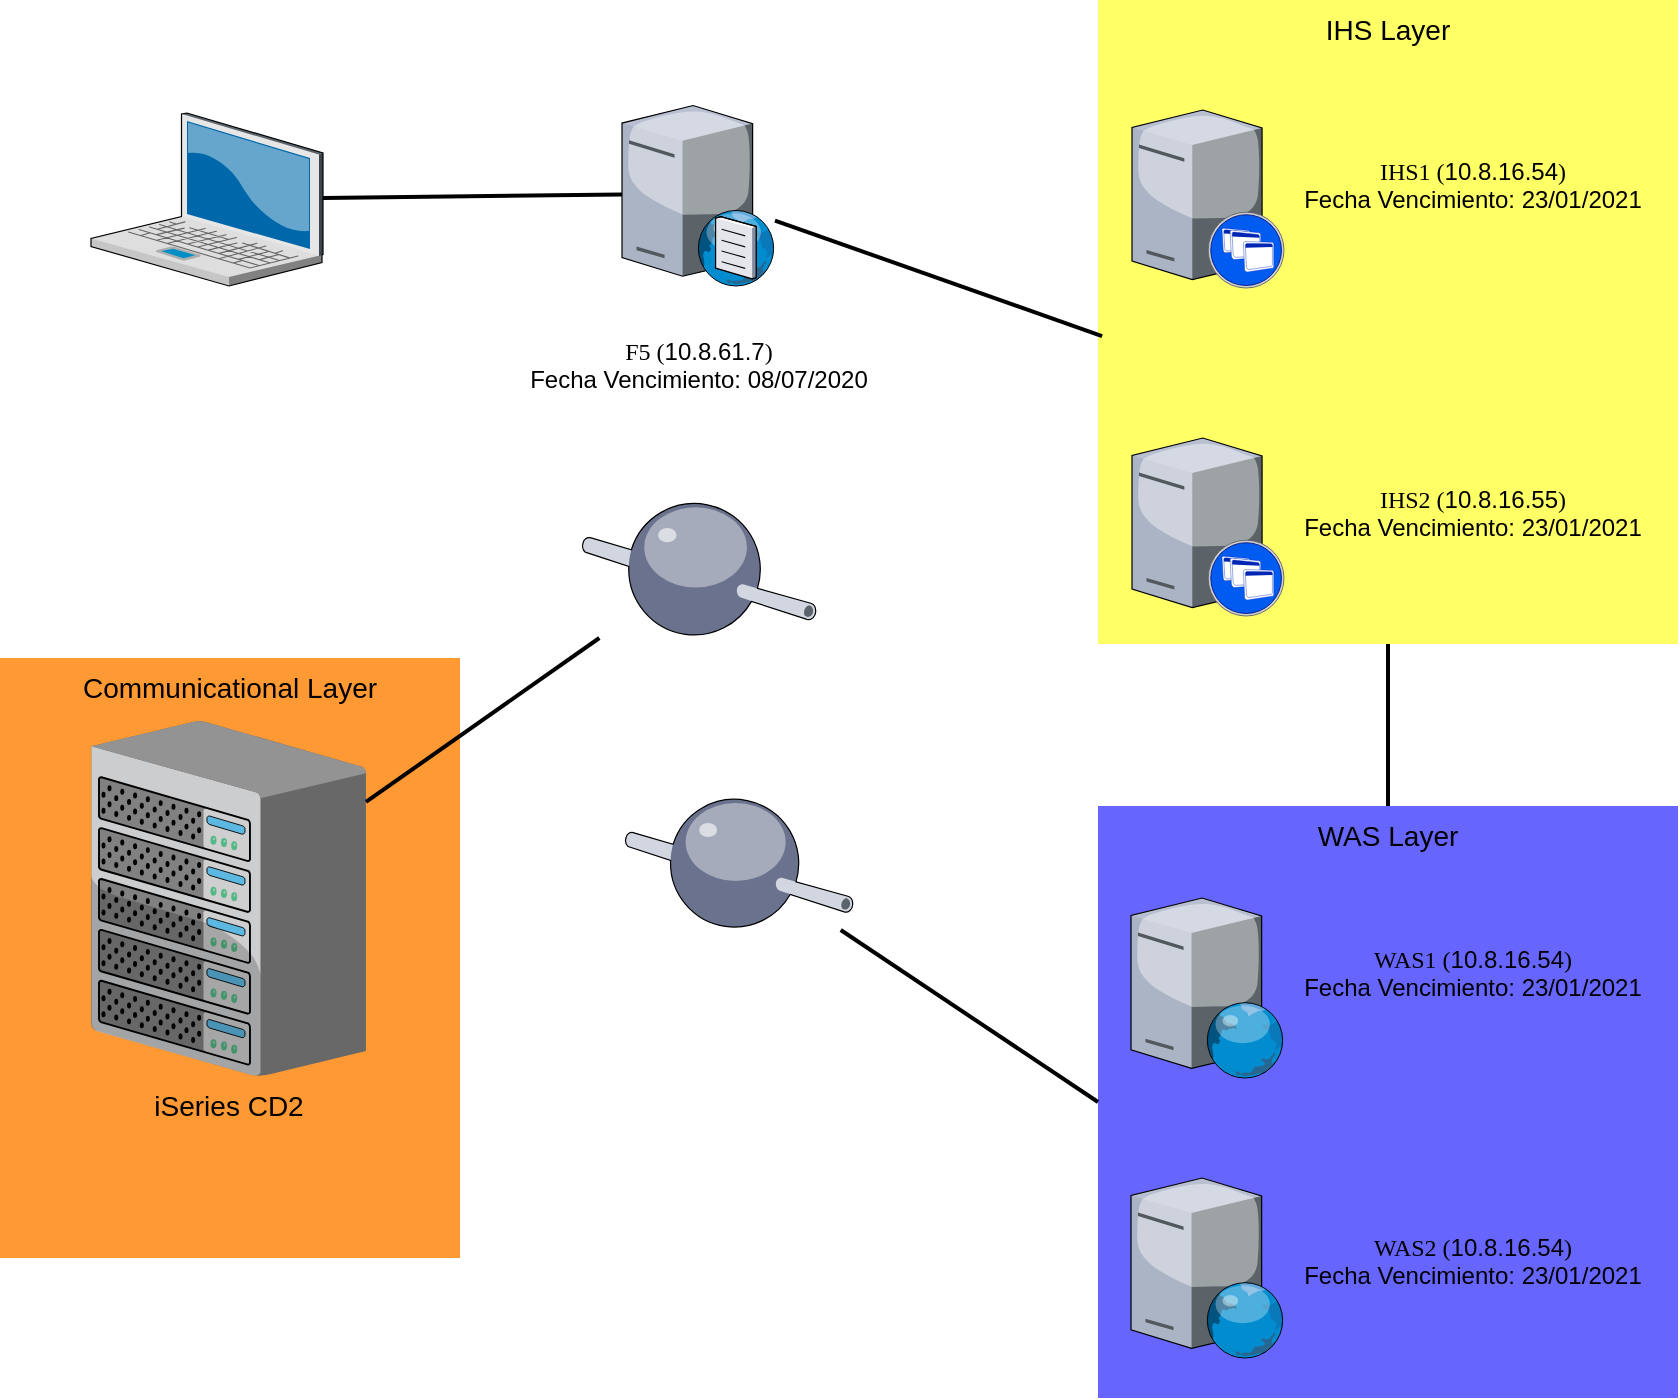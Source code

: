 <mxfile version="10.6.7" type="github"><diagram name="Page-1" id="e3a06f82-3646-2815-327d-82caf3d4e204"><mxGraphModel dx="1080" dy="484" grid="1" gridSize="10" guides="1" tooltips="1" connect="1" arrows="1" fold="1" page="1" pageScale="1.5" pageWidth="1169" pageHeight="826" background="none" math="0" shadow="0"><root><mxCell id="0" style=";html=1;"/><mxCell id="1" style=";html=1;" parent="0"/><mxCell id="UGuhCJuKFUc0XKI-UT0f-1" value="Communicational Layer&lt;br&gt;" style="whiteSpace=wrap;html=1;fillColor=#FF9933;fontSize=14;strokeColor=none;verticalAlign=top;" vertex="1" parent="1"><mxGeometry x="71" y="430" width="230" height="300" as="geometry"/></mxCell><mxCell id="CNe0xP8BEubPnk2KXXH0-17" value="WAS Layer&lt;br&gt;" style="whiteSpace=wrap;html=1;fillColor=#6666FF;fontSize=14;strokeColor=none;verticalAlign=top;" parent="1" vertex="1"><mxGeometry x="620" y="504" width="290" height="296" as="geometry"/></mxCell><mxCell id="6a7d8f32e03d9370-59" value="IHS Layer&lt;br&gt;" style="whiteSpace=wrap;html=1;fillColor=#FFFF66;fontSize=14;strokeColor=none;verticalAlign=top;" parent="1" vertex="1"><mxGeometry x="620" y="101" width="290" height="322" as="geometry"/></mxCell><mxCell id="6a7d8f32e03d9370-36" style="edgeStyle=none;rounded=0;html=1;startSize=10;endSize=10;jettySize=auto;orthogonalLoop=1;fontSize=14;endArrow=none;endFill=0;strokeWidth=2;" parent="1" source="6a7d8f32e03d9370-1" target="CNe0xP8BEubPnk2KXXH0-12" edge="1"><mxGeometry relative="1" as="geometry"><mxPoint x="382" y="200.544" as="targetPoint"/></mxGeometry></mxCell><mxCell id="6a7d8f32e03d9370-1" value="" style="verticalLabelPosition=bottom;aspect=fixed;html=1;verticalAlign=top;strokeColor=none;shape=mxgraph.citrix.laptop_2;fillColor=#66B2FF;gradientColor=#0066CC;fontSize=14;" parent="1" vertex="1"><mxGeometry x="116.5" y="157.5" width="116" height="86.5" as="geometry"/></mxCell><mxCell id="6a7d8f32e03d9370-11" value="" style="verticalLabelPosition=bottom;aspect=fixed;html=1;verticalAlign=top;strokeColor=none;shape=mxgraph.citrix.xenapp_server;fillColor=#66B2FF;gradientColor=#0066CC;fontSize=14;" parent="1" vertex="1"><mxGeometry x="637.0" y="320" width="76" height="89" as="geometry"/></mxCell><mxCell id="6a7d8f32e03d9370-12" value="" style="verticalLabelPosition=bottom;aspect=fixed;html=1;verticalAlign=top;strokeColor=none;shape=mxgraph.citrix.xenapp_server;fillColor=#66B2FF;gradientColor=#0066CC;fontSize=14;" parent="1" vertex="1"><mxGeometry x="637.0" y="156" width="76" height="89" as="geometry"/></mxCell><mxCell id="6a7d8f32e03d9370-16" value="iSeries CD2&lt;br&gt;&lt;br&gt;" style="verticalLabelPosition=bottom;aspect=fixed;html=1;verticalAlign=top;strokeColor=none;shape=mxgraph.citrix.chassis;fillColor=#66B2FF;gradientColor=#0066CC;fontSize=14;" parent="1" vertex="1"><mxGeometry x="116.5" y="461.5" width="137.5" height="177.5" as="geometry"/></mxCell><mxCell id="CNe0xP8BEubPnk2KXXH0-1" value="&lt;font face=&quot;Georgia&quot;&gt;F5 (&lt;/font&gt;&lt;span&gt;10.8.61.7&lt;/span&gt;&lt;font face=&quot;Georgia&quot;&gt;)&lt;br&gt;&lt;/font&gt;&lt;span&gt;Fecha Vencimiento: 08/07/2020&lt;/span&gt;&lt;br&gt;&lt;br&gt;" style="text;html=1;strokeColor=none;fillColor=none;align=center;verticalAlign=middle;whiteSpace=wrap;rounded=0;" parent="1" vertex="1"><mxGeometry x="327.5" y="262" width="185" height="58" as="geometry"/></mxCell><mxCell id="CNe0xP8BEubPnk2KXXH0-7" style="edgeStyle=none;rounded=0;html=1;startSize=10;endSize=10;jettySize=auto;orthogonalLoop=1;fontSize=14;endArrow=none;endFill=0;strokeWidth=2;entryX=0.007;entryY=0.522;entryDx=0;entryDy=0;entryPerimeter=0;" parent="1" source="CNe0xP8BEubPnk2KXXH0-12" target="6a7d8f32e03d9370-59" edge="1"><mxGeometry relative="1" as="geometry"><mxPoint x="460" y="200" as="sourcePoint"/><mxPoint x="619" y="198" as="targetPoint"/></mxGeometry></mxCell><mxCell id="CNe0xP8BEubPnk2KXXH0-8" value="&lt;font face=&quot;Georgia&quot;&gt;IHS2 (&lt;/font&gt;&lt;span&gt;10.8.16.55&lt;/span&gt;&lt;font face=&quot;Georgia&quot;&gt;)&lt;br&gt;&lt;/font&gt;&lt;span&gt;Fecha Vencimiento:&amp;nbsp;&lt;/span&gt;&lt;span title=&quot;23/01/2021&quot;&gt;23/01/2021&lt;/span&gt;&lt;br&gt;&lt;br&gt;" style="text;html=1;strokeColor=none;fillColor=none;align=center;verticalAlign=middle;whiteSpace=wrap;rounded=0;" parent="1" vertex="1"><mxGeometry x="715" y="335.5" width="185" height="58" as="geometry"/></mxCell><mxCell id="CNe0xP8BEubPnk2KXXH0-9" value="&lt;font face=&quot;Georgia&quot;&gt;IHS1 (&lt;/font&gt;10.8.16.54&lt;font face=&quot;Georgia&quot;&gt;)&lt;br&gt;&lt;/font&gt;&lt;span&gt;Fecha Vencimiento:&amp;nbsp;&lt;/span&gt;&lt;span title=&quot;23/01/2021&quot;&gt;23/01/2021&lt;/span&gt;&lt;br&gt;&lt;br&gt;" style="text;html=1;strokeColor=none;fillColor=none;align=center;verticalAlign=middle;whiteSpace=wrap;rounded=0;" parent="1" vertex="1"><mxGeometry x="715" y="171.5" width="185" height="58" as="geometry"/></mxCell><mxCell id="CNe0xP8BEubPnk2KXXH0-12" value="" style="verticalLabelPosition=bottom;aspect=fixed;html=1;verticalAlign=top;strokeColor=none;align=center;outlineConnect=0;shape=mxgraph.citrix.dns_server;" parent="1" vertex="1"><mxGeometry x="382" y="151.5" width="76.5" height="92.5" as="geometry"/></mxCell><mxCell id="CNe0xP8BEubPnk2KXXH0-15" value="" style="verticalLabelPosition=bottom;aspect=fixed;html=1;verticalAlign=top;strokeColor=none;align=center;outlineConnect=0;shape=mxgraph.citrix.web_server;" parent="1" vertex="1"><mxGeometry x="636.5" y="690" width="76.5" height="90" as="geometry"/></mxCell><mxCell id="CNe0xP8BEubPnk2KXXH0-16" value="" style="verticalLabelPosition=bottom;aspect=fixed;html=1;verticalAlign=top;strokeColor=none;align=center;outlineConnect=0;shape=mxgraph.citrix.web_server;" parent="1" vertex="1"><mxGeometry x="636.5" y="550" width="76.5" height="90" as="geometry"/></mxCell><mxCell id="CNe0xP8BEubPnk2KXXH0-18" value="&lt;font face=&quot;Georgia&quot;&gt;WAS1 (&lt;/font&gt;10.8.16.54&lt;font face=&quot;Georgia&quot;&gt;)&lt;br&gt;&lt;/font&gt;&lt;span&gt;Fecha Vencimiento:&amp;nbsp;&lt;/span&gt;&lt;span title=&quot;23/01/2021&quot;&gt;23/01/2021&lt;/span&gt;&lt;br&gt;&lt;br&gt;" style="text;html=1;strokeColor=none;fillColor=none;align=center;verticalAlign=middle;whiteSpace=wrap;rounded=0;" parent="1" vertex="1"><mxGeometry x="715" y="566" width="185" height="58" as="geometry"/></mxCell><mxCell id="CNe0xP8BEubPnk2KXXH0-19" value="&lt;font face=&quot;Georgia&quot;&gt;WAS2 (&lt;/font&gt;10.8.16.54&lt;font face=&quot;Georgia&quot;&gt;)&lt;br&gt;&lt;/font&gt;&lt;span&gt;Fecha Vencimiento:&amp;nbsp;&lt;/span&gt;&lt;span title=&quot;23/01/2021&quot;&gt;23/01/2021&lt;/span&gt;&lt;br&gt;&lt;br&gt;" style="text;html=1;strokeColor=none;fillColor=none;align=center;verticalAlign=middle;whiteSpace=wrap;rounded=0;" parent="1" vertex="1"><mxGeometry x="715" y="710" width="185" height="58" as="geometry"/></mxCell><mxCell id="CNe0xP8BEubPnk2KXXH0-20" style="edgeStyle=none;rounded=0;html=1;startSize=10;endSize=10;jettySize=auto;orthogonalLoop=1;fontSize=14;endArrow=none;endFill=0;strokeWidth=2;entryX=0.5;entryY=0;entryDx=0;entryDy=0;exitX=0.5;exitY=1;exitDx=0;exitDy=0;" parent="1" source="6a7d8f32e03d9370-59" target="CNe0xP8BEubPnk2KXXH0-17" edge="1"><mxGeometry relative="1" as="geometry"><mxPoint x="911" y="278" as="sourcePoint"/><mxPoint x="1082.5" y="507.5" as="targetPoint"/></mxGeometry></mxCell><mxCell id="CNe0xP8BEubPnk2KXXH0-23" value="" style="verticalLabelPosition=bottom;aspect=fixed;html=1;verticalAlign=top;strokeColor=none;align=center;outlineConnect=0;shape=mxgraph.citrix.middleware;fillColor=#FFFF66;" parent="1" vertex="1"><mxGeometry x="383.5" y="498" width="114" height="68" as="geometry"/></mxCell><mxCell id="CNe0xP8BEubPnk2KXXH0-24" style="edgeStyle=none;rounded=0;html=1;startSize=10;endSize=10;jettySize=auto;orthogonalLoop=1;fontSize=14;endArrow=none;endFill=0;strokeWidth=2;entryX=0;entryY=0.5;entryDx=0;entryDy=0;" parent="1" source="CNe0xP8BEubPnk2KXXH0-23" target="CNe0xP8BEubPnk2KXXH0-17" edge="1"><mxGeometry relative="1" as="geometry"><mxPoint x="468.5" y="221.258" as="sourcePoint"/><mxPoint x="632" y="279" as="targetPoint"/><Array as="points"/></mxGeometry></mxCell><mxCell id="CNe0xP8BEubPnk2KXXH0-25" value="" style="verticalLabelPosition=bottom;aspect=fixed;html=1;verticalAlign=top;strokeColor=none;align=center;outlineConnect=0;shape=mxgraph.citrix.middleware;fillColor=#FFFF66;" parent="1" vertex="1"><mxGeometry x="362" y="350" width="117" height="70" as="geometry"/></mxCell><mxCell id="CNe0xP8BEubPnk2KXXH0-26" style="edgeStyle=none;rounded=0;html=1;startSize=10;endSize=10;jettySize=auto;orthogonalLoop=1;fontSize=14;endArrow=none;endFill=0;strokeWidth=2;" parent="1" source="6a7d8f32e03d9370-16" target="CNe0xP8BEubPnk2KXXH0-25" edge="1"><mxGeometry relative="1" as="geometry"><mxPoint x="373" y="523.401" as="sourcePoint"/><mxPoint x="630" y="674" as="targetPoint"/><Array as="points"/></mxGeometry></mxCell></root></mxGraphModel></diagram><diagram id="Sqj_DBnn_NzMRpHVmiJd" name="Page-3"><mxGraphModel dx="1080" dy="484" grid="1" gridSize="10" guides="1" tooltips="1" connect="1" arrows="1" fold="1" page="1" pageScale="1" pageWidth="827" pageHeight="1169" math="0" shadow="0"><root><mxCell id="QNyCLAH6cVCEmmCAIS0y-0"/><mxCell id="QNyCLAH6cVCEmmCAIS0y-1" parent="QNyCLAH6cVCEmmCAIS0y-0"/><mxCell id="NQhMACHoFFXjQ03mT1rf-0" value="Communicational Layer&lt;br&gt;" style="whiteSpace=wrap;html=1;fillColor=#FF9933;fontSize=14;strokeColor=none;verticalAlign=top;" vertex="1" parent="QNyCLAH6cVCEmmCAIS0y-1"><mxGeometry x="71" y="430" width="230" height="300" as="geometry"/></mxCell><mxCell id="NQhMACHoFFXjQ03mT1rf-1" value="WAS Layer&lt;br&gt;" style="whiteSpace=wrap;html=1;fillColor=#6666FF;fontSize=14;strokeColor=none;verticalAlign=top;" vertex="1" parent="QNyCLAH6cVCEmmCAIS0y-1"><mxGeometry x="620" y="504" width="290" height="296" as="geometry"/></mxCell><mxCell id="NQhMACHoFFXjQ03mT1rf-2" value="IHS Layer&lt;br&gt;" style="whiteSpace=wrap;html=1;fillColor=#FFFF66;fontSize=14;strokeColor=none;verticalAlign=top;" vertex="1" parent="QNyCLAH6cVCEmmCAIS0y-1"><mxGeometry x="620" y="101" width="290" height="322" as="geometry"/></mxCell><mxCell id="NQhMACHoFFXjQ03mT1rf-3" style="edgeStyle=none;rounded=0;html=1;startSize=10;endSize=10;jettySize=auto;orthogonalLoop=1;fontSize=14;endArrow=none;endFill=0;strokeWidth=2;" edge="1" parent="QNyCLAH6cVCEmmCAIS0y-1" source="NQhMACHoFFXjQ03mT1rf-4" target="NQhMACHoFFXjQ03mT1rf-12"><mxGeometry relative="1" as="geometry"><mxPoint x="382" y="200.544" as="targetPoint"/></mxGeometry></mxCell><mxCell id="NQhMACHoFFXjQ03mT1rf-4" value="" style="verticalLabelPosition=bottom;aspect=fixed;html=1;verticalAlign=top;strokeColor=none;shape=mxgraph.citrix.laptop_2;fillColor=#66B2FF;gradientColor=#0066CC;fontSize=14;" vertex="1" parent="QNyCLAH6cVCEmmCAIS0y-1"><mxGeometry x="116.5" y="157.5" width="116" height="86.5" as="geometry"/></mxCell><mxCell id="NQhMACHoFFXjQ03mT1rf-5" value="" style="verticalLabelPosition=bottom;aspect=fixed;html=1;verticalAlign=top;strokeColor=none;shape=mxgraph.citrix.xenapp_server;fillColor=#66B2FF;gradientColor=#0066CC;fontSize=14;" vertex="1" parent="QNyCLAH6cVCEmmCAIS0y-1"><mxGeometry x="637.0" y="320" width="76" height="89" as="geometry"/></mxCell><mxCell id="NQhMACHoFFXjQ03mT1rf-6" value="" style="verticalLabelPosition=bottom;aspect=fixed;html=1;verticalAlign=top;strokeColor=none;shape=mxgraph.citrix.xenapp_server;fillColor=#66B2FF;gradientColor=#0066CC;fontSize=14;" vertex="1" parent="QNyCLAH6cVCEmmCAIS0y-1"><mxGeometry x="637.0" y="156" width="76" height="89" as="geometry"/></mxCell><mxCell id="NQhMACHoFFXjQ03mT1rf-7" value="iSeries CD2&lt;br&gt;&lt;br&gt;" style="verticalLabelPosition=bottom;aspect=fixed;html=1;verticalAlign=top;strokeColor=none;shape=mxgraph.citrix.chassis;fillColor=#66B2FF;gradientColor=#0066CC;fontSize=14;" vertex="1" parent="QNyCLAH6cVCEmmCAIS0y-1"><mxGeometry x="116.5" y="461.5" width="137.5" height="177.5" as="geometry"/></mxCell><mxCell id="NQhMACHoFFXjQ03mT1rf-8" value="&lt;font face=&quot;Georgia&quot;&gt;F5 (&lt;/font&gt;&lt;span&gt;10.8.61.7&lt;/span&gt;&lt;font face=&quot;Georgia&quot;&gt;)&lt;br&gt;&lt;/font&gt;&lt;span&gt;Fecha Vencimiento: 08/07/2020&lt;/span&gt;&lt;br&gt;&lt;br&gt;" style="text;html=1;strokeColor=none;fillColor=none;align=center;verticalAlign=middle;whiteSpace=wrap;rounded=0;" vertex="1" parent="QNyCLAH6cVCEmmCAIS0y-1"><mxGeometry x="327.5" y="262" width="185" height="58" as="geometry"/></mxCell><mxCell id="NQhMACHoFFXjQ03mT1rf-9" style="edgeStyle=none;rounded=0;html=1;startSize=10;endSize=10;jettySize=auto;orthogonalLoop=1;fontSize=14;endArrow=none;endFill=0;strokeWidth=2;entryX=0.007;entryY=0.522;entryDx=0;entryDy=0;entryPerimeter=0;" edge="1" parent="QNyCLAH6cVCEmmCAIS0y-1" source="NQhMACHoFFXjQ03mT1rf-12" target="NQhMACHoFFXjQ03mT1rf-2"><mxGeometry relative="1" as="geometry"><mxPoint x="460" y="200" as="sourcePoint"/><mxPoint x="619" y="198" as="targetPoint"/></mxGeometry></mxCell><mxCell id="NQhMACHoFFXjQ03mT1rf-10" value="&lt;font face=&quot;Georgia&quot;&gt;IHS2 (&lt;/font&gt;&lt;span&gt;10.8.16.55&lt;/span&gt;&lt;font face=&quot;Georgia&quot;&gt;)&lt;br&gt;&lt;/font&gt;&lt;span&gt;Fecha Vencimiento:&amp;nbsp;&lt;/span&gt;&lt;span title=&quot;23/01/2021&quot;&gt;23/01/2021&lt;/span&gt;&lt;br&gt;&lt;br&gt;" style="text;html=1;strokeColor=none;fillColor=none;align=center;verticalAlign=middle;whiteSpace=wrap;rounded=0;" vertex="1" parent="QNyCLAH6cVCEmmCAIS0y-1"><mxGeometry x="715" y="335.5" width="185" height="58" as="geometry"/></mxCell><mxCell id="NQhMACHoFFXjQ03mT1rf-11" value="&lt;font face=&quot;Georgia&quot;&gt;IHS1 (&lt;/font&gt;10.8.16.54&lt;font face=&quot;Georgia&quot;&gt;)&lt;br&gt;&lt;/font&gt;&lt;span&gt;Fecha Vencimiento:&amp;nbsp;&lt;/span&gt;&lt;span title=&quot;23/01/2021&quot;&gt;23/01/2021&lt;/span&gt;&lt;br&gt;&lt;br&gt;" style="text;html=1;strokeColor=none;fillColor=none;align=center;verticalAlign=middle;whiteSpace=wrap;rounded=0;" vertex="1" parent="QNyCLAH6cVCEmmCAIS0y-1"><mxGeometry x="715" y="171.5" width="185" height="58" as="geometry"/></mxCell><mxCell id="NQhMACHoFFXjQ03mT1rf-12" value="" style="verticalLabelPosition=bottom;aspect=fixed;html=1;verticalAlign=top;strokeColor=none;align=center;outlineConnect=0;shape=mxgraph.citrix.dns_server;" vertex="1" parent="QNyCLAH6cVCEmmCAIS0y-1"><mxGeometry x="382" y="151.5" width="76.5" height="92.5" as="geometry"/></mxCell><mxCell id="NQhMACHoFFXjQ03mT1rf-13" value="" style="verticalLabelPosition=bottom;aspect=fixed;html=1;verticalAlign=top;strokeColor=none;align=center;outlineConnect=0;shape=mxgraph.citrix.web_server;" vertex="1" parent="QNyCLAH6cVCEmmCAIS0y-1"><mxGeometry x="636.5" y="690" width="76.5" height="90" as="geometry"/></mxCell><mxCell id="NQhMACHoFFXjQ03mT1rf-14" value="" style="verticalLabelPosition=bottom;aspect=fixed;html=1;verticalAlign=top;strokeColor=none;align=center;outlineConnect=0;shape=mxgraph.citrix.web_server;" vertex="1" parent="QNyCLAH6cVCEmmCAIS0y-1"><mxGeometry x="636.5" y="550" width="76.5" height="90" as="geometry"/></mxCell><mxCell id="NQhMACHoFFXjQ03mT1rf-15" value="&lt;font face=&quot;Georgia&quot;&gt;WAS1 (&lt;/font&gt;10.8.16.54&lt;font face=&quot;Georgia&quot;&gt;)&lt;br&gt;&lt;/font&gt;&lt;span&gt;Fecha Vencimiento:&amp;nbsp;&lt;/span&gt;&lt;span title=&quot;23/01/2021&quot;&gt;23/01/2021&lt;/span&gt;&lt;br&gt;&lt;br&gt;" style="text;html=1;strokeColor=none;fillColor=none;align=center;verticalAlign=middle;whiteSpace=wrap;rounded=0;" vertex="1" parent="QNyCLAH6cVCEmmCAIS0y-1"><mxGeometry x="715" y="566" width="185" height="58" as="geometry"/></mxCell><mxCell id="NQhMACHoFFXjQ03mT1rf-16" value="&lt;font face=&quot;Georgia&quot;&gt;WAS2 (&lt;/font&gt;10.8.16.54&lt;font face=&quot;Georgia&quot;&gt;)&lt;br&gt;&lt;/font&gt;&lt;span&gt;Fecha Vencimiento:&amp;nbsp;&lt;/span&gt;&lt;span title=&quot;23/01/2021&quot;&gt;23/01/2021&lt;/span&gt;&lt;br&gt;&lt;br&gt;" style="text;html=1;strokeColor=none;fillColor=none;align=center;verticalAlign=middle;whiteSpace=wrap;rounded=0;" vertex="1" parent="QNyCLAH6cVCEmmCAIS0y-1"><mxGeometry x="715" y="710" width="185" height="58" as="geometry"/></mxCell><mxCell id="NQhMACHoFFXjQ03mT1rf-17" style="edgeStyle=none;rounded=0;html=1;startSize=10;endSize=10;jettySize=auto;orthogonalLoop=1;fontSize=14;endArrow=none;endFill=0;strokeWidth=2;entryX=0.5;entryY=0;entryDx=0;entryDy=0;exitX=0.5;exitY=1;exitDx=0;exitDy=0;" edge="1" parent="QNyCLAH6cVCEmmCAIS0y-1" source="NQhMACHoFFXjQ03mT1rf-2" target="NQhMACHoFFXjQ03mT1rf-1"><mxGeometry relative="1" as="geometry"><mxPoint x="911" y="278" as="sourcePoint"/><mxPoint x="1082.5" y="507.5" as="targetPoint"/></mxGeometry></mxCell><mxCell id="NQhMACHoFFXjQ03mT1rf-18" value="" style="verticalLabelPosition=bottom;aspect=fixed;html=1;verticalAlign=top;strokeColor=none;align=center;outlineConnect=0;shape=mxgraph.citrix.middleware;fillColor=#FFFF66;" vertex="1" parent="QNyCLAH6cVCEmmCAIS0y-1"><mxGeometry x="363" y="504" width="114" height="68" as="geometry"/></mxCell><mxCell id="NQhMACHoFFXjQ03mT1rf-19" style="edgeStyle=none;rounded=0;html=1;startSize=10;endSize=10;jettySize=auto;orthogonalLoop=1;fontSize=14;endArrow=none;endFill=0;strokeWidth=2;entryX=0;entryY=0.5;entryDx=0;entryDy=0;" edge="1" parent="QNyCLAH6cVCEmmCAIS0y-1" source="NQhMACHoFFXjQ03mT1rf-18" target="NQhMACHoFFXjQ03mT1rf-1"><mxGeometry relative="1" as="geometry"><mxPoint x="468.5" y="221.258" as="sourcePoint"/><mxPoint x="632" y="279" as="targetPoint"/><Array as="points"/></mxGeometry></mxCell><mxCell id="NQhMACHoFFXjQ03mT1rf-20" value="" style="verticalLabelPosition=bottom;aspect=fixed;html=1;verticalAlign=top;strokeColor=none;align=center;outlineConnect=0;shape=mxgraph.citrix.middleware;fillColor=#FFFF66;" vertex="1" parent="QNyCLAH6cVCEmmCAIS0y-1"><mxGeometry x="362" y="335.5" width="117" height="70" as="geometry"/></mxCell><mxCell id="NQhMACHoFFXjQ03mT1rf-21" style="edgeStyle=none;rounded=0;html=1;startSize=10;endSize=10;jettySize=auto;orthogonalLoop=1;fontSize=14;endArrow=none;endFill=0;strokeWidth=2;" edge="1" parent="QNyCLAH6cVCEmmCAIS0y-1" source="NQhMACHoFFXjQ03mT1rf-7" target="NQhMACHoFFXjQ03mT1rf-20"><mxGeometry relative="1" as="geometry"><mxPoint x="373" y="523.401" as="sourcePoint"/><mxPoint x="630" y="674" as="targetPoint"/><Array as="points"/></mxGeometry></mxCell></root></mxGraphModel></diagram><diagram id="FgyxJXaUiBbJaNT24FNl" name="Page-2"><mxGraphModel dx="1080" dy="484" grid="1" gridSize="10" guides="1" tooltips="1" connect="1" arrows="1" fold="1" page="1" pageScale="1" pageWidth="827" pageHeight="1169" math="0" shadow="0"><root><mxCell id="e0sFzIKtMw_jxKbmF8B8-0"/><mxCell id="e0sFzIKtMw_jxKbmF8B8-1" parent="e0sFzIKtMw_jxKbmF8B8-0"/><mxCell id="R1vUWtwM-PXDhW5MOCZl-0" value="WAS Layer&lt;br&gt;" style="whiteSpace=wrap;html=1;fillColor=#6666FF;fontSize=14;strokeColor=none;verticalAlign=top;" vertex="1" parent="e0sFzIKtMw_jxKbmF8B8-1"><mxGeometry x="268" y="356" width="290" height="296" as="geometry"/></mxCell><mxCell id="jwZDYSXsvzB-70zivpJt-0" value="" style="verticalLabelPosition=bottom;aspect=fixed;html=1;verticalAlign=top;strokeColor=none;align=center;outlineConnect=0;shape=mxgraph.citrix.web_server;" vertex="1" parent="e0sFzIKtMw_jxKbmF8B8-1"><mxGeometry x="375" y="440" width="76.5" height="90" as="geometry"/></mxCell><mxCell id="numgqjSvbOCI1cTjBA-k-0" value="&lt;font face=&quot;Georgia&quot;&gt;WAS1 (&lt;/font&gt;10.8.16.54&lt;font face=&quot;Georgia&quot;&gt;)&lt;br&gt;&lt;/font&gt;&lt;span&gt;Fecha Vencimiento:&amp;nbsp;&lt;/span&gt;&lt;span title=&quot;23/01/2021&quot;&gt;23/01/2021&lt;/span&gt;&lt;br&gt;&lt;br&gt;" style="text;html=1;strokeColor=none;fillColor=none;align=center;verticalAlign=middle;whiteSpace=wrap;rounded=0;" vertex="1" parent="e0sFzIKtMw_jxKbmF8B8-1"><mxGeometry x="320.5" y="555" width="185" height="58" as="geometry"/></mxCell></root></mxGraphModel></diagram></mxfile>